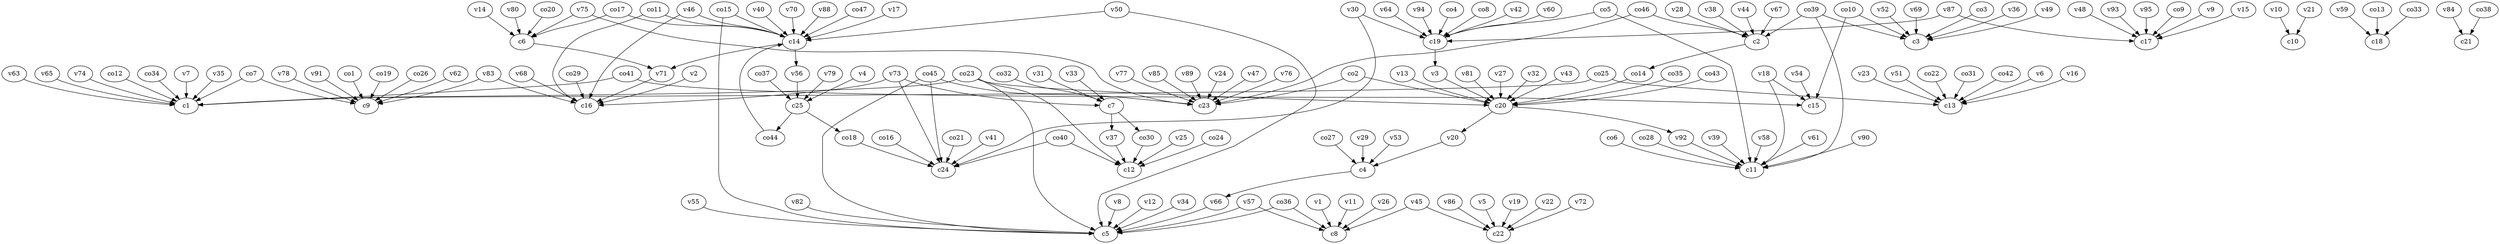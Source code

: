 strict digraph  {
c1;
c2;
c3;
c4;
c5;
c6;
c7;
c8;
c9;
c10;
c11;
c12;
c13;
c14;
c15;
c16;
c17;
c18;
c19;
c20;
c21;
c22;
c23;
c24;
c25;
v1;
v2;
v3;
v4;
v5;
v6;
v7;
v8;
v9;
v10;
v11;
v12;
v13;
v14;
v15;
v16;
v17;
v18;
v19;
v20;
v21;
v22;
v23;
v24;
v25;
v26;
v27;
v28;
v29;
v30;
v31;
v32;
v33;
v34;
v35;
v36;
v37;
v38;
v39;
v40;
v41;
v42;
v43;
v44;
v45;
v46;
v47;
v48;
v49;
v50;
v51;
v52;
v53;
v54;
v55;
v56;
v57;
v58;
v59;
v60;
v61;
v62;
v63;
v64;
v65;
v66;
v67;
v68;
v69;
v70;
v71;
v72;
v73;
v74;
v75;
v76;
v77;
v78;
v79;
v80;
v81;
v82;
v83;
v84;
v85;
v86;
v87;
v88;
v89;
v90;
v91;
v92;
v93;
v94;
v95;
co1;
co2;
co3;
co4;
co5;
co6;
co7;
co8;
co9;
co10;
co11;
co12;
co13;
co14;
co15;
co16;
co17;
co18;
co19;
co20;
co21;
co22;
co23;
co24;
co25;
co26;
co27;
co28;
co29;
co30;
co31;
co32;
co33;
co34;
co35;
co36;
co37;
co38;
co39;
co40;
co41;
co42;
co43;
co44;
co45;
co46;
co47;
c2 -> co14  [weight=1];
c4 -> v66  [weight=1];
c6 -> v71  [weight=1];
c7 -> co30  [weight=1];
c7 -> v37  [weight=1];
c14 -> v56  [weight=1];
c14 -> v71  [weight=1];
c19 -> v3  [weight=1];
c20 -> v20  [weight=1];
c20 -> v92  [weight=1];
c25 -> co44  [weight=1];
c25 -> co18  [weight=1];
v1 -> c8  [weight=1];
v2 -> c16  [weight=1];
v3 -> c20  [weight=1];
v4 -> c25  [weight=1];
v5 -> c22  [weight=1];
v6 -> c13  [weight=1];
v7 -> c1  [weight=1];
v8 -> c5  [weight=1];
v9 -> c17  [weight=1];
v10 -> c10  [weight=1];
v11 -> c8  [weight=1];
v12 -> c5  [weight=1];
v13 -> c20  [weight=1];
v14 -> c6  [weight=1];
v15 -> c17  [weight=1];
v16 -> c13  [weight=1];
v17 -> c14  [weight=1];
v18 -> c15  [weight=1];
v18 -> c11  [weight=1];
v19 -> c22  [weight=1];
v20 -> c4  [weight=1];
v21 -> c10  [weight=1];
v22 -> c22  [weight=1];
v23 -> c13  [weight=1];
v24 -> c23  [weight=1];
v25 -> c12  [weight=1];
v26 -> c8  [weight=1];
v27 -> c20  [weight=1];
v28 -> c2  [weight=1];
v29 -> c4  [weight=1];
v30 -> c24  [weight=1];
v30 -> c19  [weight=1];
v31 -> c7  [weight=1];
v32 -> c20  [weight=1];
v33 -> c7  [weight=1];
v34 -> c5  [weight=1];
v35 -> c1  [weight=1];
v36 -> c3  [weight=1];
v37 -> c12  [weight=1];
v38 -> c2  [weight=1];
v39 -> c11  [weight=1];
v40 -> c14  [weight=1];
v41 -> c24  [weight=1];
v42 -> c19  [weight=1];
v43 -> c20  [weight=1];
v44 -> c2  [weight=1];
v45 -> c8  [weight=1];
v45 -> c22  [weight=1];
v46 -> c16  [weight=1];
v46 -> c14  [weight=1];
v47 -> c23  [weight=1];
v48 -> c17  [weight=1];
v49 -> c3  [weight=1];
v50 -> c5  [weight=1];
v50 -> c14  [weight=1];
v51 -> c13  [weight=1];
v52 -> c3  [weight=1];
v53 -> c4  [weight=1];
v54 -> c15  [weight=1];
v55 -> c5  [weight=1];
v56 -> c25  [weight=1];
v57 -> c8  [weight=1];
v57 -> c5  [weight=1];
v58 -> c11  [weight=1];
v59 -> c18  [weight=1];
v60 -> c19  [weight=1];
v61 -> c11  [weight=1];
v62 -> c9  [weight=1];
v63 -> c1  [weight=1];
v64 -> c19  [weight=1];
v65 -> c1  [weight=1];
v66 -> c5  [weight=1];
v67 -> c2  [weight=1];
v68 -> c16  [weight=1];
v69 -> c3  [weight=1];
v70 -> c14  [weight=1];
v71 -> c16  [weight=1];
v72 -> c22  [weight=1];
v73 -> c16  [weight=1];
v73 -> c24  [weight=1];
v73 -> c7  [weight=1];
v74 -> c1  [weight=1];
v75 -> c23  [weight=1];
v75 -> c6  [weight=1];
v76 -> c23  [weight=1];
v77 -> c23  [weight=1];
v78 -> c9  [weight=1];
v79 -> c25  [weight=1];
v80 -> c6  [weight=1];
v81 -> c20  [weight=1];
v82 -> c5  [weight=1];
v83 -> c16  [weight=1];
v83 -> c9  [weight=1];
v84 -> c21  [weight=1];
v85 -> c23  [weight=1];
v86 -> c22  [weight=1];
v87 -> c19  [weight=1];
v87 -> c17  [weight=1];
v88 -> c14  [weight=1];
v89 -> c23  [weight=1];
v90 -> c11  [weight=1];
v91 -> c9  [weight=1];
v92 -> c11  [weight=1];
v93 -> c17  [weight=1];
v94 -> c19  [weight=1];
v95 -> c17  [weight=1];
co1 -> c9  [weight=1];
co2 -> c20  [weight=1];
co2 -> c23  [weight=1];
co3 -> c3  [weight=1];
co4 -> c19  [weight=1];
co5 -> c11  [weight=1];
co5 -> c19  [weight=1];
co6 -> c11  [weight=1];
co7 -> c9  [weight=1];
co7 -> c1  [weight=1];
co8 -> c19  [weight=1];
co9 -> c17  [weight=1];
co10 -> c3  [weight=1];
co10 -> c15  [weight=1];
co11 -> c16  [weight=1];
co11 -> c14  [weight=1];
co12 -> c1  [weight=1];
co13 -> c18  [weight=1];
co14 -> c20  [weight=1];
co15 -> c14  [weight=1];
co15 -> c5  [weight=1];
co16 -> c24  [weight=1];
co17 -> c6  [weight=1];
co17 -> c14  [weight=1];
co18 -> c24  [weight=1];
co19 -> c9  [weight=1];
co20 -> c6  [weight=1];
co21 -> c24  [weight=1];
co22 -> c13  [weight=1];
co23 -> c1  [weight=1];
co23 -> c12  [weight=1];
co23 -> c5  [weight=1];
co23 -> c20  [weight=1];
co24 -> c12  [weight=1];
co25 -> c1  [weight=1];
co25 -> c13  [weight=1];
co26 -> c9  [weight=1];
co27 -> c4  [weight=1];
co28 -> c11  [weight=1];
co29 -> c16  [weight=1];
co30 -> c12  [weight=1];
co31 -> c13  [weight=1];
co32 -> c7  [weight=1];
co33 -> c18  [weight=1];
co34 -> c1  [weight=1];
co35 -> c20  [weight=1];
co36 -> c8  [weight=1];
co36 -> c5  [weight=1];
co37 -> c25  [weight=1];
co38 -> c21  [weight=1];
co39 -> c2  [weight=1];
co39 -> c3  [weight=1];
co39 -> c11  [weight=1];
co40 -> c12  [weight=1];
co40 -> c24  [weight=1];
co41 -> c1  [weight=1];
co41 -> c15  [weight=1];
co42 -> c13  [weight=1];
co43 -> c20  [weight=1];
co44 -> c14  [weight=1];
co45 -> c5  [weight=1];
co45 -> c23  [weight=1];
co45 -> c24  [weight=1];
co46 -> c23  [weight=1];
co46 -> c2  [weight=1];
co47 -> c14  [weight=1];
}
